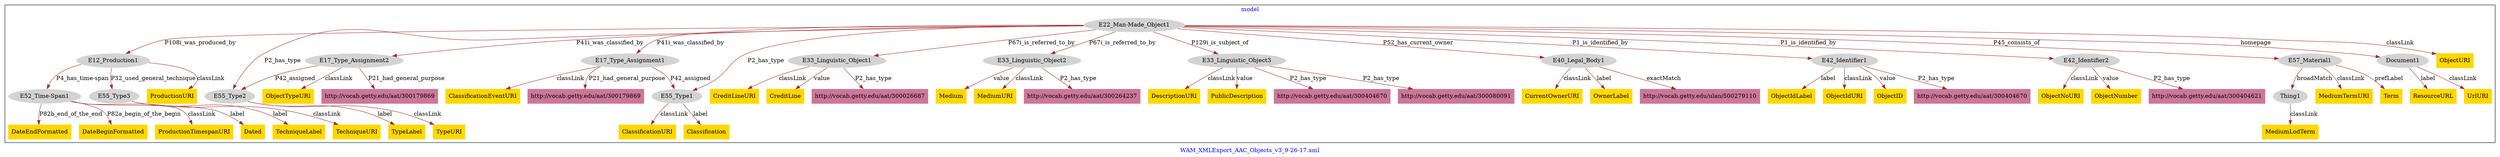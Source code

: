 digraph n0 {
fontcolor="blue"
remincross="true"
label="WAM_XMLExport_AAC_Objects_v3_9-26-17.xml"
subgraph cluster {
label="model"
n2[style="filled",color="white",fillcolor="lightgray",label="E12_Production1"];
n3[style="filled",color="white",fillcolor="lightgray",label="E52_Time-Span1"];
n4[style="filled",color="white",fillcolor="lightgray",label="E55_Type3"];
n5[style="filled",color="white",fillcolor="lightgray",label="E17_Type_Assignment2"];
n6[style="filled",color="white",fillcolor="lightgray",label="E55_Type2"];
n7[style="filled",color="white",fillcolor="lightgray",label="E22_Man-Made_Object1"];
n8[style="filled",color="white",fillcolor="lightgray",label="E17_Type_Assignment1"];
n9[style="filled",color="white",fillcolor="lightgray",label="E33_Linguistic_Object1"];
n10[style="filled",color="white",fillcolor="lightgray",label="E33_Linguistic_Object2"];
n11[style="filled",color="white",fillcolor="lightgray",label="E33_Linguistic_Object3"];
n12[style="filled",color="white",fillcolor="lightgray",label="E40_Legal_Body1"];
n13[style="filled",color="white",fillcolor="lightgray",label="E42_Identifier1"];
n14[style="filled",color="white",fillcolor="lightgray",label="E42_Identifier2"];
n15[style="filled",color="white",fillcolor="lightgray",label="E55_Type1"];
n16[style="filled",color="white",fillcolor="lightgray",label="E57_Material1"];
n17[style="filled",color="white",fillcolor="lightgray",label="Document1"];
n18[style="filled",color="white",fillcolor="lightgray",label="Thing1"];
n19[shape="plaintext",style="filled",fillcolor="gold",label="CreditLineURI"];
n20[shape="plaintext",style="filled",fillcolor="gold",label="ObjectURI"];
n21[shape="plaintext",style="filled",fillcolor="gold",label="CurrentOwnerURI"];
n22[shape="plaintext",style="filled",fillcolor="gold",label="OwnerLabel"];
n23[shape="plaintext",style="filled",fillcolor="gold",label="ClassificationEventURI"];
n24[shape="plaintext",style="filled",fillcolor="gold",label="Dated"];
n25[shape="plaintext",style="filled",fillcolor="gold",label="ObjectIdLabel"];
n26[shape="plaintext",style="filled",fillcolor="gold",label="DateEndFormatted"];
n27[shape="plaintext",style="filled",fillcolor="gold",label="ObjectTypeURI"];
n28[shape="plaintext",style="filled",fillcolor="gold",label="Medium"];
n29[shape="plaintext",style="filled",fillcolor="gold",label="DateBeginFormatted"];
n30[shape="plaintext",style="filled",fillcolor="gold",label="DescriptionURI"];
n31[shape="plaintext",style="filled",fillcolor="gold",label="TypeURI"];
n32[shape="plaintext",style="filled",fillcolor="gold",label="ObjectIdURI"];
n33[shape="plaintext",style="filled",fillcolor="gold",label="ResourceURL"];
n34[shape="plaintext",style="filled",fillcolor="gold",label="PublicDescription"];
n35[shape="plaintext",style="filled",fillcolor="gold",label="TypeLabel"];
n36[shape="plaintext",style="filled",fillcolor="gold",label="MediumTermURI"];
n37[shape="plaintext",style="filled",fillcolor="gold",label="Classification"];
n38[shape="plaintext",style="filled",fillcolor="gold",label="ObjectNoURI"];
n39[shape="plaintext",style="filled",fillcolor="gold",label="MediumLodTerm"];
n40[shape="plaintext",style="filled",fillcolor="gold",label="ObjectID"];
n41[shape="plaintext",style="filled",fillcolor="gold",label="TechniqueURI"];
n42[shape="plaintext",style="filled",fillcolor="gold",label="ObjectNumber"];
n43[shape="plaintext",style="filled",fillcolor="gold",label="Term"];
n44[shape="plaintext",style="filled",fillcolor="gold",label="UrlURI"];
n45[shape="plaintext",style="filled",fillcolor="gold",label="CreditLine"];
n46[shape="plaintext",style="filled",fillcolor="gold",label="ClassificationURI"];
n47[shape="plaintext",style="filled",fillcolor="gold",label="ProductionTimespanURI"];
n48[shape="plaintext",style="filled",fillcolor="gold",label="MediumURI"];
n49[shape="plaintext",style="filled",fillcolor="gold",label="TechniqueLabel"];
n50[shape="plaintext",style="filled",fillcolor="gold",label="ProductionURI"];
n51[shape="plaintext",style="filled",fillcolor="#CC7799",label="http://vocab.getty.edu/ulan/500279110"];
n52[shape="plaintext",style="filled",fillcolor="#CC7799",label="http://vocab.getty.edu/aat/300404670"];
n53[shape="plaintext",style="filled",fillcolor="#CC7799",label="http://vocab.getty.edu/aat/300264237"];
n54[shape="plaintext",style="filled",fillcolor="#CC7799",label="http://vocab.getty.edu/aat/300404670"];
n55[shape="plaintext",style="filled",fillcolor="#CC7799",label="http://vocab.getty.edu/aat/300026687"];
n56[shape="plaintext",style="filled",fillcolor="#CC7799",label="http://vocab.getty.edu/aat/300179869"];
n57[shape="plaintext",style="filled",fillcolor="#CC7799",label="http://vocab.getty.edu/aat/300080091"];
n58[shape="plaintext",style="filled",fillcolor="#CC7799",label="http://vocab.getty.edu/aat/300179869"];
n59[shape="plaintext",style="filled",fillcolor="#CC7799",label="http://vocab.getty.edu/aat/300404621"];
}
n2 -> n3[color="brown",fontcolor="black",label="P4_has_time-span"]
n2 -> n4[color="brown",fontcolor="black",label="P32_used_general_technique"]
n5 -> n6[color="brown",fontcolor="black",label="P42_assigned"]
n7 -> n2[color="brown",fontcolor="black",label="P108i_was_produced_by"]
n7 -> n8[color="brown",fontcolor="black",label="P41i_was_classified_by"]
n7 -> n5[color="brown",fontcolor="black",label="P41i_was_classified_by"]
n7 -> n9[color="brown",fontcolor="black",label="P67i_is_referred_to_by"]
n7 -> n10[color="brown",fontcolor="black",label="P67i_is_referred_to_by"]
n7 -> n11[color="brown",fontcolor="black",label="P129i_is_subject_of"]
n7 -> n12[color="brown",fontcolor="black",label="P52_has_current_owner"]
n7 -> n13[color="brown",fontcolor="black",label="P1_is_identified_by"]
n7 -> n14[color="brown",fontcolor="black",label="P1_is_identified_by"]
n7 -> n15[color="brown",fontcolor="black",label="P2_has_type"]
n7 -> n16[color="brown",fontcolor="black",label="P45_consists_of"]
n7 -> n17[color="brown",fontcolor="black",label="homepage"]
n16 -> n18[color="brown",fontcolor="black",label="broadMatch"]
n9 -> n19[color="brown",fontcolor="black",label="classLink"]
n7 -> n20[color="brown",fontcolor="black",label="classLink"]
n12 -> n21[color="brown",fontcolor="black",label="classLink"]
n12 -> n22[color="brown",fontcolor="black",label="label"]
n8 -> n23[color="brown",fontcolor="black",label="classLink"]
n3 -> n24[color="brown",fontcolor="black",label="label"]
n13 -> n25[color="brown",fontcolor="black",label="label"]
n3 -> n26[color="brown",fontcolor="black",label="P82b_end_of_the_end"]
n5 -> n27[color="brown",fontcolor="black",label="classLink"]
n10 -> n28[color="brown",fontcolor="black",label="value"]
n3 -> n29[color="brown",fontcolor="black",label="P82a_begin_of_the_begin"]
n11 -> n30[color="brown",fontcolor="black",label="classLink"]
n6 -> n31[color="brown",fontcolor="black",label="classLink"]
n13 -> n32[color="brown",fontcolor="black",label="classLink"]
n17 -> n33[color="brown",fontcolor="black",label="label"]
n11 -> n34[color="brown",fontcolor="black",label="value"]
n6 -> n35[color="brown",fontcolor="black",label="label"]
n16 -> n36[color="brown",fontcolor="black",label="classLink"]
n15 -> n37[color="brown",fontcolor="black",label="label"]
n14 -> n38[color="brown",fontcolor="black",label="classLink"]
n18 -> n39[color="brown",fontcolor="black",label="classLink"]
n13 -> n40[color="brown",fontcolor="black",label="value"]
n4 -> n41[color="brown",fontcolor="black",label="classLink"]
n14 -> n42[color="brown",fontcolor="black",label="value"]
n16 -> n43[color="brown",fontcolor="black",label="prefLabel"]
n17 -> n44[color="brown",fontcolor="black",label="classLink"]
n9 -> n45[color="brown",fontcolor="black",label="value"]
n15 -> n46[color="brown",fontcolor="black",label="classLink"]
n3 -> n47[color="brown",fontcolor="black",label="classLink"]
n10 -> n48[color="brown",fontcolor="black",label="classLink"]
n4 -> n49[color="brown",fontcolor="black",label="label"]
n2 -> n50[color="brown",fontcolor="black",label="classLink"]
n12 -> n51[color="brown",fontcolor="black",label="exactMatch"]
n11 -> n52[color="brown",fontcolor="black",label="P2_has_type"]
n10 -> n53[color="brown",fontcolor="black",label="P2_has_type"]
n13 -> n54[color="brown",fontcolor="black",label="P2_has_type"]
n9 -> n55[color="brown",fontcolor="black",label="P2_has_type"]
n5 -> n56[color="brown",fontcolor="black",label="P21_had_general_purpose"]
n11 -> n57[color="brown",fontcolor="black",label="P2_has_type"]
n8 -> n15[color="brown",fontcolor="black",label="P42_assigned"]
n7 -> n6[color="brown",fontcolor="black",label="P2_has_type"]
n8 -> n58[color="brown",fontcolor="black",label="P21_had_general_purpose"]
n14 -> n59[color="brown",fontcolor="black",label="P2_has_type"]
}
